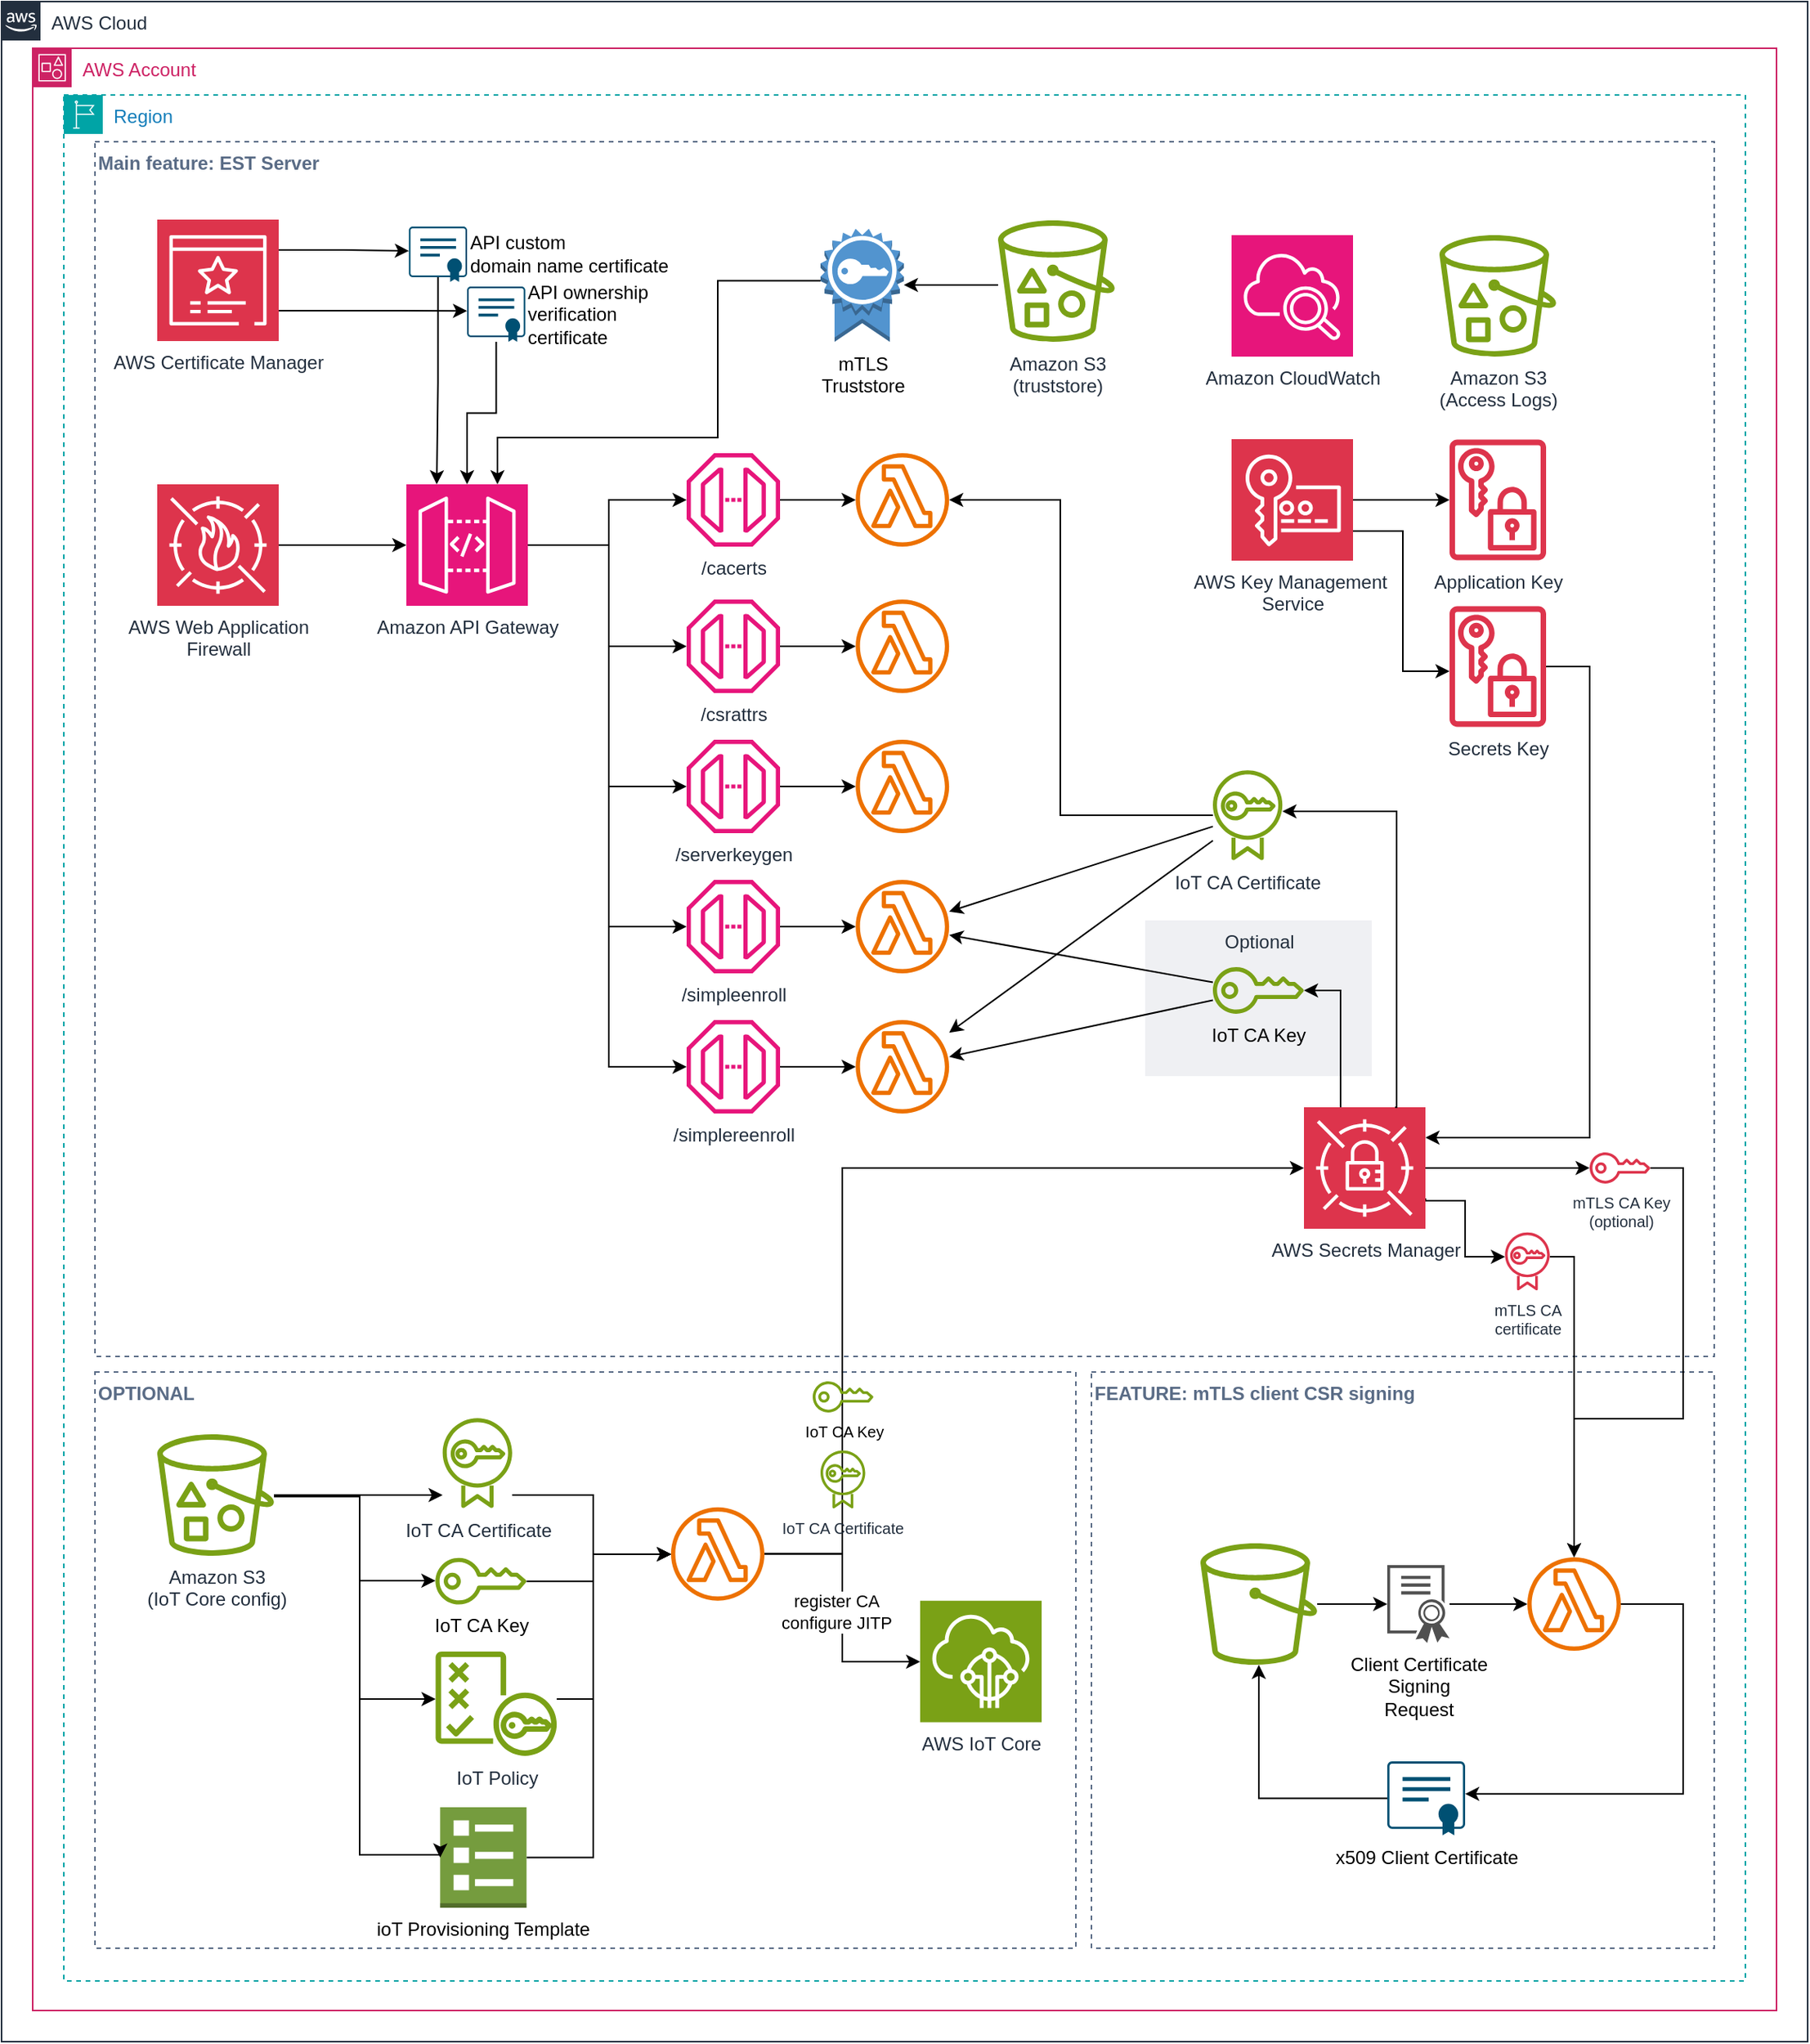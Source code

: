 <mxfile version="24.5.3" type="device">
  <diagram name="Page-1" id="poJ9jvJtMntWAo2v20cT">
    <mxGraphModel dx="1737" dy="2013" grid="1" gridSize="10" guides="1" tooltips="1" connect="1" arrows="1" fold="1" page="1" pageScale="1" pageWidth="1169" pageHeight="827" math="0" shadow="0">
      <root>
        <mxCell id="0" />
        <mxCell id="1" parent="0" />
        <mxCell id="Xj31dbX3Hpz854PDtbry-137" value="AWS Cloud" style="points=[[0,0],[0.25,0],[0.5,0],[0.75,0],[1,0],[1,0.25],[1,0.5],[1,0.75],[1,1],[0.75,1],[0.5,1],[0.25,1],[0,1],[0,0.75],[0,0.5],[0,0.25]];outlineConnect=0;gradientColor=none;html=1;whiteSpace=wrap;fontSize=12;fontStyle=0;container=1;pointerEvents=0;collapsible=0;recursiveResize=0;shape=mxgraph.aws4.group;grIcon=mxgraph.aws4.group_aws_cloud_alt;strokeColor=#232F3E;fillColor=none;verticalAlign=top;align=left;spacingLeft=30;fontColor=#232F3E;dashed=0;" vertex="1" parent="1">
          <mxGeometry x="60" y="-30" width="1160" height="1310" as="geometry" />
        </mxCell>
        <mxCell id="Xj31dbX3Hpz854PDtbry-136" value="AWS Account" style="points=[[0,0],[0.25,0],[0.5,0],[0.75,0],[1,0],[1,0.25],[1,0.5],[1,0.75],[1,1],[0.75,1],[0.5,1],[0.25,1],[0,1],[0,0.75],[0,0.5],[0,0.25]];outlineConnect=0;gradientColor=none;html=1;whiteSpace=wrap;fontSize=12;fontStyle=0;container=1;pointerEvents=0;collapsible=0;recursiveResize=0;shape=mxgraph.aws4.group;grIcon=mxgraph.aws4.group_account;strokeColor=#CD2264;fillColor=none;verticalAlign=top;align=left;spacingLeft=30;fontColor=#CD2264;dashed=0;" vertex="1" parent="1">
          <mxGeometry x="80" width="1120" height="1260" as="geometry" />
        </mxCell>
        <mxCell id="Xj31dbX3Hpz854PDtbry-135" value="Region" style="points=[[0,0],[0.25,0],[0.5,0],[0.75,0],[1,0],[1,0.25],[1,0.5],[1,0.75],[1,1],[0.75,1],[0.5,1],[0.25,1],[0,1],[0,0.75],[0,0.5],[0,0.25]];outlineConnect=0;gradientColor=none;html=1;whiteSpace=wrap;fontSize=12;fontStyle=0;container=1;pointerEvents=0;collapsible=0;recursiveResize=0;shape=mxgraph.aws4.group;grIcon=mxgraph.aws4.group_region;strokeColor=#00A4A6;fillColor=none;verticalAlign=top;align=left;spacingLeft=30;fontColor=#147EBA;dashed=1;" vertex="1" parent="1">
          <mxGeometry x="100" y="30" width="1080" height="1211" as="geometry" />
        </mxCell>
        <mxCell id="Xj31dbX3Hpz854PDtbry-124" value="FEATURE: mTLS client CSR signing" style="fillColor=none;strokeColor=#5A6C86;dashed=1;verticalAlign=top;fontStyle=1;fontColor=#5A6C86;whiteSpace=wrap;html=1;align=left;" vertex="1" parent="1">
          <mxGeometry x="760" y="850" width="400" height="370" as="geometry" />
        </mxCell>
        <mxCell id="Xj31dbX3Hpz854PDtbry-123" value="OPTIONAL" style="fillColor=none;strokeColor=#5A6C86;dashed=1;verticalAlign=top;fontStyle=1;fontColor=#5A6C86;whiteSpace=wrap;html=1;align=left;" vertex="1" parent="1">
          <mxGeometry x="120" y="850" width="630" height="370" as="geometry" />
        </mxCell>
        <mxCell id="Xj31dbX3Hpz854PDtbry-125" value="Main feature: EST Server" style="fillColor=none;strokeColor=#5A6C86;dashed=1;verticalAlign=top;fontStyle=1;fontColor=#5A6C86;whiteSpace=wrap;html=1;align=left;" vertex="1" parent="1">
          <mxGeometry x="120" y="60" width="1040" height="780" as="geometry" />
        </mxCell>
        <mxCell id="Xj31dbX3Hpz854PDtbry-60" style="edgeStyle=orthogonalEdgeStyle;rounded=0;orthogonalLoop=1;jettySize=auto;html=1;" edge="1" parent="1" source="Xj31dbX3Hpz854PDtbry-1" target="Xj31dbX3Hpz854PDtbry-43">
          <mxGeometry relative="1" as="geometry">
            <Array as="points">
              <mxPoint x="450" y="319" />
              <mxPoint x="450" y="290" />
            </Array>
          </mxGeometry>
        </mxCell>
        <mxCell id="Xj31dbX3Hpz854PDtbry-61" style="edgeStyle=orthogonalEdgeStyle;rounded=0;orthogonalLoop=1;jettySize=auto;html=1;" edge="1" parent="1" source="Xj31dbX3Hpz854PDtbry-1" target="Xj31dbX3Hpz854PDtbry-50">
          <mxGeometry relative="1" as="geometry">
            <Array as="points">
              <mxPoint x="450" y="319" />
              <mxPoint x="450" y="384" />
            </Array>
          </mxGeometry>
        </mxCell>
        <mxCell id="Xj31dbX3Hpz854PDtbry-62" style="edgeStyle=orthogonalEdgeStyle;rounded=0;orthogonalLoop=1;jettySize=auto;html=1;" edge="1" parent="1" source="Xj31dbX3Hpz854PDtbry-1" target="Xj31dbX3Hpz854PDtbry-53">
          <mxGeometry relative="1" as="geometry">
            <Array as="points">
              <mxPoint x="450" y="319" />
              <mxPoint x="450" y="474" />
            </Array>
          </mxGeometry>
        </mxCell>
        <mxCell id="Xj31dbX3Hpz854PDtbry-63" style="edgeStyle=orthogonalEdgeStyle;rounded=0;orthogonalLoop=1;jettySize=auto;html=1;" edge="1" parent="1" source="Xj31dbX3Hpz854PDtbry-1" target="Xj31dbX3Hpz854PDtbry-56">
          <mxGeometry relative="1" as="geometry">
            <Array as="points">
              <mxPoint x="450" y="319" />
              <mxPoint x="450" y="564" />
            </Array>
          </mxGeometry>
        </mxCell>
        <mxCell id="Xj31dbX3Hpz854PDtbry-65" style="edgeStyle=orthogonalEdgeStyle;rounded=0;orthogonalLoop=1;jettySize=auto;html=1;" edge="1" parent="1" source="Xj31dbX3Hpz854PDtbry-1" target="Xj31dbX3Hpz854PDtbry-59">
          <mxGeometry relative="1" as="geometry">
            <Array as="points">
              <mxPoint x="450" y="319" />
              <mxPoint x="450" y="654" />
            </Array>
          </mxGeometry>
        </mxCell>
        <mxCell id="Xj31dbX3Hpz854PDtbry-1" value="Amazon API Gateway" style="sketch=0;points=[[0,0,0],[0.25,0,0],[0.5,0,0],[0.75,0,0],[1,0,0],[0,1,0],[0.25,1,0],[0.5,1,0],[0.75,1,0],[1,1,0],[0,0.25,0],[0,0.5,0],[0,0.75,0],[1,0.25,0],[1,0.5,0],[1,0.75,0]];outlineConnect=0;fontColor=#232F3E;fillColor=#E7157B;strokeColor=#ffffff;dashed=0;verticalLabelPosition=bottom;verticalAlign=top;align=center;html=1;fontSize=12;fontStyle=0;aspect=fixed;shape=mxgraph.aws4.resourceIcon;resIcon=mxgraph.aws4.api_gateway;" vertex="1" parent="1">
          <mxGeometry x="320" y="280" width="78" height="78" as="geometry" />
        </mxCell>
        <mxCell id="Xj31dbX3Hpz854PDtbry-2" value="AWS Web Application&lt;br&gt;Firewall" style="sketch=0;points=[[0,0,0],[0.25,0,0],[0.5,0,0],[0.75,0,0],[1,0,0],[0,1,0],[0.25,1,0],[0.5,1,0],[0.75,1,0],[1,1,0],[0,0.25,0],[0,0.5,0],[0,0.75,0],[1,0.25,0],[1,0.5,0],[1,0.75,0]];outlineConnect=0;fontColor=#232F3E;fillColor=#DD344C;strokeColor=#ffffff;dashed=0;verticalLabelPosition=bottom;verticalAlign=top;align=center;html=1;fontSize=12;fontStyle=0;aspect=fixed;shape=mxgraph.aws4.resourceIcon;resIcon=mxgraph.aws4.waf;" vertex="1" parent="1">
          <mxGeometry x="160" y="280" width="78" height="78" as="geometry" />
        </mxCell>
        <mxCell id="Xj31dbX3Hpz854PDtbry-142" style="edgeStyle=orthogonalEdgeStyle;rounded=0;orthogonalLoop=1;jettySize=auto;html=1;" edge="1" parent="1" source="Xj31dbX3Hpz854PDtbry-3" target="Xj31dbX3Hpz854PDtbry-40">
          <mxGeometry relative="1" as="geometry">
            <Array as="points">
              <mxPoint x="680" y="152" />
              <mxPoint x="680" y="152" />
            </Array>
          </mxGeometry>
        </mxCell>
        <mxCell id="Xj31dbX3Hpz854PDtbry-3" value="Amazon S3&lt;br&gt;(truststore)" style="sketch=0;outlineConnect=0;fontColor=#232F3E;gradientColor=none;fillColor=#7AA116;strokeColor=none;dashed=0;verticalLabelPosition=bottom;verticalAlign=top;align=center;html=1;fontSize=12;fontStyle=0;aspect=fixed;pointerEvents=1;shape=mxgraph.aws4.bucket_with_objects;" vertex="1" parent="1">
          <mxGeometry x="700" y="110.5" width="75" height="78" as="geometry" />
        </mxCell>
        <mxCell id="Xj31dbX3Hpz854PDtbry-109" style="edgeStyle=orthogonalEdgeStyle;rounded=0;orthogonalLoop=1;jettySize=auto;html=1;exitX=1;exitY=0.75;exitDx=0;exitDy=0;exitPerimeter=0;" edge="1" parent="1" source="Xj31dbX3Hpz854PDtbry-4" target="Xj31dbX3Hpz854PDtbry-131">
          <mxGeometry relative="1" as="geometry">
            <mxPoint x="1019" y="776" as="targetPoint" />
            <Array as="points">
              <mxPoint x="975" y="740" />
              <mxPoint x="1000" y="740" />
              <mxPoint x="1000" y="776" />
            </Array>
          </mxGeometry>
        </mxCell>
        <mxCell id="Xj31dbX3Hpz854PDtbry-4" value="AWS Secrets Manager" style="sketch=0;points=[[0,0,0],[0.25,0,0],[0.5,0,0],[0.75,0,0],[1,0,0],[0,1,0],[0.25,1,0],[0.5,1,0],[0.75,1,0],[1,1,0],[0,0.25,0],[0,0.5,0],[0,0.75,0],[1,0.25,0],[1,0.5,0],[1,0.75,0]];outlineConnect=0;fontColor=#232F3E;fillColor=#DD344C;strokeColor=#ffffff;dashed=0;verticalLabelPosition=bottom;verticalAlign=top;align=center;html=1;fontSize=12;fontStyle=0;aspect=fixed;shape=mxgraph.aws4.resourceIcon;resIcon=mxgraph.aws4.secrets_manager;" vertex="1" parent="1">
          <mxGeometry x="896.5" y="680" width="78" height="78" as="geometry" />
        </mxCell>
        <mxCell id="Xj31dbX3Hpz854PDtbry-5" value="AWS Certificate Manager" style="sketch=0;points=[[0,0,0],[0.25,0,0],[0.5,0,0],[0.75,0,0],[1,0,0],[0,1,0],[0.25,1,0],[0.5,1,0],[0.75,1,0],[1,1,0],[0,0.25,0],[0,0.5,0],[0,0.75,0],[1,0.25,0],[1,0.5,0],[1,0.75,0]];outlineConnect=0;fontColor=#232F3E;fillColor=#DD344C;strokeColor=#ffffff;dashed=0;verticalLabelPosition=bottom;verticalAlign=top;align=center;html=1;fontSize=12;fontStyle=0;aspect=fixed;shape=mxgraph.aws4.resourceIcon;resIcon=mxgraph.aws4.certificate_manager_3;" vertex="1" parent="1">
          <mxGeometry x="160" y="110" width="78" height="78" as="geometry" />
        </mxCell>
        <mxCell id="Xj31dbX3Hpz854PDtbry-30" style="edgeStyle=orthogonalEdgeStyle;rounded=0;orthogonalLoop=1;jettySize=auto;html=1;" edge="1" parent="1" source="Xj31dbX3Hpz854PDtbry-7" target="Xj31dbX3Hpz854PDtbry-29">
          <mxGeometry relative="1" as="geometry">
            <Array as="points">
              <mxPoint x="960" y="310" />
              <mxPoint x="960" y="400" />
            </Array>
          </mxGeometry>
        </mxCell>
        <mxCell id="Xj31dbX3Hpz854PDtbry-80" style="edgeStyle=none;rounded=0;orthogonalLoop=1;jettySize=auto;html=1;" edge="1" parent="1" source="Xj31dbX3Hpz854PDtbry-7" target="Xj31dbX3Hpz854PDtbry-32">
          <mxGeometry relative="1" as="geometry" />
        </mxCell>
        <mxCell id="Xj31dbX3Hpz854PDtbry-7" value="AWS Key Management&amp;nbsp;&lt;div&gt;Service&lt;/div&gt;" style="sketch=0;points=[[0,0,0],[0.25,0,0],[0.5,0,0],[0.75,0,0],[1,0,0],[0,1,0],[0.25,1,0],[0.5,1,0],[0.75,1,0],[1,1,0],[0,0.25,0],[0,0.5,0],[0,0.75,0],[1,0.25,0],[1,0.5,0],[1,0.75,0]];outlineConnect=0;fontColor=#232F3E;fillColor=#DD344C;strokeColor=#ffffff;dashed=0;verticalLabelPosition=bottom;verticalAlign=top;align=center;html=1;fontSize=12;fontStyle=0;aspect=fixed;shape=mxgraph.aws4.resourceIcon;resIcon=mxgraph.aws4.key_management_service;" vertex="1" parent="1">
          <mxGeometry x="850" y="251" width="78" height="78" as="geometry" />
        </mxCell>
        <mxCell id="Xj31dbX3Hpz854PDtbry-8" value="Amazon CloudWatch" style="sketch=0;points=[[0,0,0],[0.25,0,0],[0.5,0,0],[0.75,0,0],[1,0,0],[0,1,0],[0.25,1,0],[0.5,1,0],[0.75,1,0],[1,1,0],[0,0.25,0],[0,0.5,0],[0,0.75,0],[1,0.25,0],[1,0.5,0],[1,0.75,0]];points=[[0,0,0],[0.25,0,0],[0.5,0,0],[0.75,0,0],[1,0,0],[0,1,0],[0.25,1,0],[0.5,1,0],[0.75,1,0],[1,1,0],[0,0.25,0],[0,0.5,0],[0,0.75,0],[1,0.25,0],[1,0.5,0],[1,0.75,0]];outlineConnect=0;fontColor=#232F3E;fillColor=#E7157B;strokeColor=#ffffff;dashed=0;verticalLabelPosition=bottom;verticalAlign=top;align=center;html=1;fontSize=12;fontStyle=0;aspect=fixed;shape=mxgraph.aws4.resourceIcon;resIcon=mxgraph.aws4.cloudwatch_2;" vertex="1" parent="1">
          <mxGeometry x="850" y="120" width="78" height="78" as="geometry" />
        </mxCell>
        <mxCell id="Xj31dbX3Hpz854PDtbry-12" value="" style="sketch=0;outlineConnect=0;fontColor=#232F3E;gradientColor=none;fillColor=#ED7100;strokeColor=none;dashed=0;verticalLabelPosition=bottom;verticalAlign=top;align=center;html=1;fontSize=12;fontStyle=0;aspect=fixed;pointerEvents=1;shape=mxgraph.aws4.lambda_function;" vertex="1" parent="1">
          <mxGeometry x="608.6" y="260" width="60" height="60" as="geometry" />
        </mxCell>
        <mxCell id="Xj31dbX3Hpz854PDtbry-14" style="edgeStyle=orthogonalEdgeStyle;rounded=0;orthogonalLoop=1;jettySize=auto;html=1;entryX=0;entryY=0.5;entryDx=0;entryDy=0;entryPerimeter=0;" edge="1" parent="1" source="Xj31dbX3Hpz854PDtbry-2" target="Xj31dbX3Hpz854PDtbry-1">
          <mxGeometry relative="1" as="geometry" />
        </mxCell>
        <mxCell id="Xj31dbX3Hpz854PDtbry-17" value="AWS IoT Core" style="sketch=0;points=[[0,0,0],[0.25,0,0],[0.5,0,0],[0.75,0,0],[1,0,0],[0,1,0],[0.25,1,0],[0.5,1,0],[0.75,1,0],[1,1,0],[0,0.25,0],[0,0.5,0],[0,0.75,0],[1,0.25,0],[1,0.5,0],[1,0.75,0]];outlineConnect=0;fontColor=#232F3E;fillColor=#7AA116;strokeColor=#ffffff;dashed=0;verticalLabelPosition=bottom;verticalAlign=top;align=center;html=1;fontSize=12;fontStyle=0;aspect=fixed;shape=mxgraph.aws4.resourceIcon;resIcon=mxgraph.aws4.iot_core;" vertex="1" parent="1">
          <mxGeometry x="650" y="996.84" width="78" height="78" as="geometry" />
        </mxCell>
        <mxCell id="Xj31dbX3Hpz854PDtbry-94" style="edgeStyle=orthogonalEdgeStyle;rounded=0;orthogonalLoop=1;jettySize=auto;html=1;" edge="1" parent="1" source="Xj31dbX3Hpz854PDtbry-18" target="Xj31dbX3Hpz854PDtbry-89">
          <mxGeometry relative="1" as="geometry">
            <Array as="points">
              <mxPoint x="440" y="1060" />
              <mxPoint x="440" y="967" />
            </Array>
          </mxGeometry>
        </mxCell>
        <mxCell id="Xj31dbX3Hpz854PDtbry-18" value="IoT Policy" style="sketch=0;outlineConnect=0;fontColor=#232F3E;gradientColor=none;fillColor=#7AA116;strokeColor=none;dashed=0;verticalLabelPosition=bottom;verticalAlign=top;align=center;html=1;fontSize=12;fontStyle=0;aspect=fixed;pointerEvents=1;shape=mxgraph.aws4.policy;" vertex="1" parent="1">
          <mxGeometry x="338.68" y="1029.5" width="78" height="67" as="geometry" />
        </mxCell>
        <mxCell id="Xj31dbX3Hpz854PDtbry-95" style="edgeStyle=orthogonalEdgeStyle;rounded=0;orthogonalLoop=1;jettySize=auto;html=1;" edge="1" parent="1" source="Xj31dbX3Hpz854PDtbry-20" target="Xj31dbX3Hpz854PDtbry-89">
          <mxGeometry relative="1" as="geometry">
            <Array as="points">
              <mxPoint x="440" y="1162" />
              <mxPoint x="440" y="967" />
            </Array>
          </mxGeometry>
        </mxCell>
        <mxCell id="Xj31dbX3Hpz854PDtbry-20" value="ioT Provisioning Template" style="outlineConnect=0;dashed=0;verticalLabelPosition=bottom;verticalAlign=top;align=center;html=1;shape=mxgraph.aws3.template;fillColor=#759C3E;gradientColor=none;" vertex="1" parent="1">
          <mxGeometry x="341.68" y="1129.5" width="55.5" height="64.5" as="geometry" />
        </mxCell>
        <mxCell id="Xj31dbX3Hpz854PDtbry-22" value="API ownership&lt;br&gt;verification&lt;br&gt;certificate" style="points=[[0.015,0.015,0],[0.25,0,0],[0.5,0,0],[0.75,0,0],[0.985,0.015,0],[1,0.22,0],[1,0.44,0],[1,0.67,0],[0.985,0.89,0],[0,0.22,0],[0,0.44,0],[0,0.67,0],[0.015,0.89,0],[0.25,0.91,0],[0.5,0.91,0],[0.785,0.955,0]];verticalLabelPosition=middle;sketch=0;html=1;verticalAlign=middle;aspect=fixed;align=left;pointerEvents=1;shape=mxgraph.cisco19.x509_certificate;fillColor=#005073;strokeColor=none;labelPosition=right;" vertex="1" parent="1">
          <mxGeometry x="359" y="153" width="37.37" height="35.5" as="geometry" />
        </mxCell>
        <mxCell id="Xj31dbX3Hpz854PDtbry-23" style="edgeStyle=orthogonalEdgeStyle;rounded=0;orthogonalLoop=1;jettySize=auto;html=1;entryX=0.25;entryY=0;entryDx=0;entryDy=0;entryPerimeter=0;exitX=0.5;exitY=0.91;exitDx=0;exitDy=0;exitPerimeter=0;" edge="1" parent="1" source="Xj31dbX3Hpz854PDtbry-27" target="Xj31dbX3Hpz854PDtbry-1">
          <mxGeometry relative="1" as="geometry">
            <mxPoint x="347" y="156.5" as="sourcePoint" />
          </mxGeometry>
        </mxCell>
        <mxCell id="Xj31dbX3Hpz854PDtbry-24" style="edgeStyle=orthogonalEdgeStyle;rounded=0;orthogonalLoop=1;jettySize=auto;html=1;entryX=0;entryY=0.44;entryDx=0;entryDy=0;entryPerimeter=0;exitX=1;exitY=0.25;exitDx=0;exitDy=0;exitPerimeter=0;" edge="1" parent="1" source="Xj31dbX3Hpz854PDtbry-5" target="Xj31dbX3Hpz854PDtbry-27">
          <mxGeometry relative="1" as="geometry">
            <mxPoint x="330" y="138.412" as="targetPoint" />
          </mxGeometry>
        </mxCell>
        <mxCell id="Xj31dbX3Hpz854PDtbry-25" style="edgeStyle=orthogonalEdgeStyle;rounded=0;orthogonalLoop=1;jettySize=auto;html=1;entryX=0;entryY=0.44;entryDx=0;entryDy=0;entryPerimeter=0;exitX=1;exitY=0.75;exitDx=0;exitDy=0;exitPerimeter=0;" edge="1" parent="1" source="Xj31dbX3Hpz854PDtbry-5" target="Xj31dbX3Hpz854PDtbry-22">
          <mxGeometry relative="1" as="geometry" />
        </mxCell>
        <mxCell id="Xj31dbX3Hpz854PDtbry-26" style="edgeStyle=orthogonalEdgeStyle;rounded=0;orthogonalLoop=1;jettySize=auto;html=1;entryX=0.5;entryY=0;entryDx=0;entryDy=0;entryPerimeter=0;" edge="1" parent="1" source="Xj31dbX3Hpz854PDtbry-22" target="Xj31dbX3Hpz854PDtbry-1">
          <mxGeometry relative="1" as="geometry" />
        </mxCell>
        <mxCell id="Xj31dbX3Hpz854PDtbry-27" value="API custom&amp;nbsp;&lt;div&gt;domain name certificate&lt;/div&gt;" style="points=[[0.015,0.015,0],[0.25,0,0],[0.5,0,0],[0.75,0,0],[0.985,0.015,0],[1,0.22,0],[1,0.44,0],[1,0.67,0],[0.985,0.89,0],[0,0.22,0],[0,0.44,0],[0,0.67,0],[0.015,0.89,0],[0.25,0.91,0],[0.5,0.91,0],[0.785,0.955,0]];verticalLabelPosition=middle;sketch=0;html=1;verticalAlign=middle;aspect=fixed;align=left;pointerEvents=1;shape=mxgraph.cisco19.x509_certificate;fillColor=#005073;strokeColor=none;labelPosition=right;" vertex="1" parent="1">
          <mxGeometry x="321.63" y="114.5" width="37.37" height="35.5" as="geometry" />
        </mxCell>
        <mxCell id="Xj31dbX3Hpz854PDtbry-29" value="Secrets Key" style="sketch=0;outlineConnect=0;fontColor=#232F3E;gradientColor=none;fillColor=#DD344C;strokeColor=none;dashed=0;verticalLabelPosition=bottom;verticalAlign=top;align=center;html=1;fontSize=12;fontStyle=0;aspect=fixed;pointerEvents=1;shape=mxgraph.aws4.data_encryption_key;" vertex="1" parent="1">
          <mxGeometry x="990" y="358" width="62" height="78" as="geometry" />
        </mxCell>
        <mxCell id="Xj31dbX3Hpz854PDtbry-32" value="Application Key" style="sketch=0;outlineConnect=0;fontColor=#232F3E;gradientColor=none;fillColor=#DD344C;strokeColor=none;dashed=0;verticalLabelPosition=bottom;verticalAlign=top;align=center;html=1;fontSize=12;fontStyle=0;aspect=fixed;pointerEvents=1;shape=mxgraph.aws4.data_encryption_key;" vertex="1" parent="1">
          <mxGeometry x="990" y="251" width="62" height="78" as="geometry" />
        </mxCell>
        <mxCell id="Xj31dbX3Hpz854PDtbry-36" value="Amazon S3&lt;br&gt;(Access Logs)" style="sketch=0;outlineConnect=0;fontColor=#232F3E;gradientColor=none;fillColor=#7AA116;strokeColor=none;dashed=0;verticalLabelPosition=bottom;verticalAlign=top;align=center;html=1;fontSize=12;fontStyle=0;aspect=fixed;pointerEvents=1;shape=mxgraph.aws4.bucket_with_objects;" vertex="1" parent="1">
          <mxGeometry x="983.5" y="120" width="75" height="78" as="geometry" />
        </mxCell>
        <mxCell id="Xj31dbX3Hpz854PDtbry-83" style="edgeStyle=orthogonalEdgeStyle;rounded=0;orthogonalLoop=1;jettySize=auto;html=1;" edge="1" parent="1" source="Xj31dbX3Hpz854PDtbry-37" target="Xj31dbX3Hpz854PDtbry-82">
          <mxGeometry relative="1" as="geometry">
            <Array as="points">
              <mxPoint x="260" y="929" />
              <mxPoint x="260" y="929" />
            </Array>
          </mxGeometry>
        </mxCell>
        <mxCell id="Xj31dbX3Hpz854PDtbry-85" style="edgeStyle=orthogonalEdgeStyle;rounded=0;orthogonalLoop=1;jettySize=auto;html=1;" edge="1" parent="1" source="Xj31dbX3Hpz854PDtbry-37" target="Xj31dbX3Hpz854PDtbry-18">
          <mxGeometry relative="1" as="geometry">
            <Array as="points">
              <mxPoint x="290" y="929" />
              <mxPoint x="290" y="1060" />
            </Array>
          </mxGeometry>
        </mxCell>
        <mxCell id="Xj31dbX3Hpz854PDtbry-96" style="edgeStyle=orthogonalEdgeStyle;rounded=0;orthogonalLoop=1;jettySize=auto;html=1;" edge="1" parent="1" source="Xj31dbX3Hpz854PDtbry-37" target="Xj31dbX3Hpz854PDtbry-90">
          <mxGeometry relative="1" as="geometry">
            <Array as="points">
              <mxPoint x="290" y="930" />
              <mxPoint x="290" y="984" />
            </Array>
          </mxGeometry>
        </mxCell>
        <mxCell id="Xj31dbX3Hpz854PDtbry-37" value="Amazon S3&lt;br&gt;(IoT Core config)" style="sketch=0;outlineConnect=0;fontColor=#232F3E;gradientColor=none;fillColor=#7AA116;strokeColor=none;dashed=0;verticalLabelPosition=bottom;verticalAlign=top;align=center;html=1;fontSize=12;fontStyle=0;aspect=fixed;pointerEvents=1;shape=mxgraph.aws4.bucket_with_objects;" vertex="1" parent="1">
          <mxGeometry x="160" y="890.0" width="75" height="78" as="geometry" />
        </mxCell>
        <mxCell id="Xj31dbX3Hpz854PDtbry-44" style="edgeStyle=orthogonalEdgeStyle;rounded=0;orthogonalLoop=1;jettySize=auto;html=1;" edge="1" parent="1" source="Xj31dbX3Hpz854PDtbry-43" target="Xj31dbX3Hpz854PDtbry-12">
          <mxGeometry relative="1" as="geometry" />
        </mxCell>
        <mxCell id="Xj31dbX3Hpz854PDtbry-43" value="/cacerts" style="sketch=0;outlineConnect=0;fontColor=#232F3E;gradientColor=none;fillColor=#E7157B;strokeColor=none;dashed=0;verticalLabelPosition=bottom;verticalAlign=top;align=center;html=1;fontSize=12;fontStyle=0;aspect=fixed;pointerEvents=1;shape=mxgraph.aws4.endpoint;" vertex="1" parent="1">
          <mxGeometry x="500" y="260" width="60" height="60" as="geometry" />
        </mxCell>
        <mxCell id="Xj31dbX3Hpz854PDtbry-47" style="edgeStyle=orthogonalEdgeStyle;rounded=0;orthogonalLoop=1;jettySize=auto;html=1;entryX=0.75;entryY=0;entryDx=0;entryDy=0;entryPerimeter=0;exitX=0;exitY=0.46;exitDx=0;exitDy=0;exitPerimeter=0;" edge="1" parent="1" source="Xj31dbX3Hpz854PDtbry-40" target="Xj31dbX3Hpz854PDtbry-1">
          <mxGeometry relative="1" as="geometry">
            <Array as="points">
              <mxPoint x="520" y="149" />
              <mxPoint x="520" y="250" />
              <mxPoint x="379" y="250" />
            </Array>
          </mxGeometry>
        </mxCell>
        <mxCell id="Xj31dbX3Hpz854PDtbry-48" value="" style="sketch=0;outlineConnect=0;fontColor=#232F3E;gradientColor=none;fillColor=#ED7100;strokeColor=none;dashed=0;verticalLabelPosition=bottom;verticalAlign=top;align=center;html=1;fontSize=12;fontStyle=0;aspect=fixed;pointerEvents=1;shape=mxgraph.aws4.lambda_function;" vertex="1" parent="1">
          <mxGeometry x="608.6" y="354" width="60" height="60" as="geometry" />
        </mxCell>
        <mxCell id="Xj31dbX3Hpz854PDtbry-49" style="edgeStyle=orthogonalEdgeStyle;rounded=0;orthogonalLoop=1;jettySize=auto;html=1;" edge="1" source="Xj31dbX3Hpz854PDtbry-50" target="Xj31dbX3Hpz854PDtbry-48" parent="1">
          <mxGeometry relative="1" as="geometry" />
        </mxCell>
        <mxCell id="Xj31dbX3Hpz854PDtbry-50" value="/csrattrs" style="sketch=0;outlineConnect=0;fontColor=#232F3E;gradientColor=none;fillColor=#E7157B;strokeColor=none;dashed=0;verticalLabelPosition=bottom;verticalAlign=top;align=center;html=1;fontSize=12;fontStyle=0;aspect=fixed;pointerEvents=1;shape=mxgraph.aws4.endpoint;" vertex="1" parent="1">
          <mxGeometry x="500" y="354" width="60" height="60" as="geometry" />
        </mxCell>
        <mxCell id="Xj31dbX3Hpz854PDtbry-51" value="" style="sketch=0;outlineConnect=0;fontColor=#232F3E;gradientColor=none;fillColor=#ED7100;strokeColor=none;dashed=0;verticalLabelPosition=bottom;verticalAlign=top;align=center;html=1;fontSize=12;fontStyle=0;aspect=fixed;pointerEvents=1;shape=mxgraph.aws4.lambda_function;" vertex="1" parent="1">
          <mxGeometry x="608.6" y="444" width="60" height="60" as="geometry" />
        </mxCell>
        <mxCell id="Xj31dbX3Hpz854PDtbry-52" style="edgeStyle=orthogonalEdgeStyle;rounded=0;orthogonalLoop=1;jettySize=auto;html=1;" edge="1" source="Xj31dbX3Hpz854PDtbry-53" target="Xj31dbX3Hpz854PDtbry-51" parent="1">
          <mxGeometry relative="1" as="geometry" />
        </mxCell>
        <mxCell id="Xj31dbX3Hpz854PDtbry-53" value="/serverkeygen" style="sketch=0;outlineConnect=0;fontColor=#232F3E;gradientColor=none;fillColor=#E7157B;strokeColor=none;dashed=0;verticalLabelPosition=bottom;verticalAlign=top;align=center;html=1;fontSize=12;fontStyle=0;aspect=fixed;pointerEvents=1;shape=mxgraph.aws4.endpoint;" vertex="1" parent="1">
          <mxGeometry x="500" y="444" width="60" height="60" as="geometry" />
        </mxCell>
        <mxCell id="Xj31dbX3Hpz854PDtbry-54" value="" style="sketch=0;outlineConnect=0;fontColor=#232F3E;gradientColor=none;fillColor=#ED7100;strokeColor=none;dashed=0;verticalLabelPosition=bottom;verticalAlign=top;align=center;html=1;fontSize=12;fontStyle=0;aspect=fixed;pointerEvents=1;shape=mxgraph.aws4.lambda_function;" vertex="1" parent="1">
          <mxGeometry x="608.6" y="534" width="60" height="60" as="geometry" />
        </mxCell>
        <mxCell id="Xj31dbX3Hpz854PDtbry-55" style="edgeStyle=orthogonalEdgeStyle;rounded=0;orthogonalLoop=1;jettySize=auto;html=1;" edge="1" source="Xj31dbX3Hpz854PDtbry-56" target="Xj31dbX3Hpz854PDtbry-54" parent="1">
          <mxGeometry relative="1" as="geometry" />
        </mxCell>
        <mxCell id="Xj31dbX3Hpz854PDtbry-56" value="/simpleenroll" style="sketch=0;outlineConnect=0;fontColor=#232F3E;gradientColor=none;fillColor=#E7157B;strokeColor=none;dashed=0;verticalLabelPosition=bottom;verticalAlign=top;align=center;html=1;fontSize=12;fontStyle=0;aspect=fixed;pointerEvents=1;shape=mxgraph.aws4.endpoint;" vertex="1" parent="1">
          <mxGeometry x="500" y="534" width="60" height="60" as="geometry" />
        </mxCell>
        <mxCell id="Xj31dbX3Hpz854PDtbry-57" value="" style="sketch=0;outlineConnect=0;fontColor=#232F3E;gradientColor=none;fillColor=#ED7100;strokeColor=none;dashed=0;verticalLabelPosition=bottom;verticalAlign=top;align=center;html=1;fontSize=12;fontStyle=0;aspect=fixed;pointerEvents=1;shape=mxgraph.aws4.lambda_function;" vertex="1" parent="1">
          <mxGeometry x="608.6" y="624" width="60" height="60" as="geometry" />
        </mxCell>
        <mxCell id="Xj31dbX3Hpz854PDtbry-58" style="edgeStyle=orthogonalEdgeStyle;rounded=0;orthogonalLoop=1;jettySize=auto;html=1;" edge="1" source="Xj31dbX3Hpz854PDtbry-59" target="Xj31dbX3Hpz854PDtbry-57" parent="1">
          <mxGeometry relative="1" as="geometry" />
        </mxCell>
        <mxCell id="Xj31dbX3Hpz854PDtbry-59" value="/simplereenroll" style="sketch=0;outlineConnect=0;fontColor=#232F3E;gradientColor=none;fillColor=#E7157B;strokeColor=none;dashed=0;verticalLabelPosition=bottom;verticalAlign=top;align=center;html=1;fontSize=12;fontStyle=0;aspect=fixed;pointerEvents=1;shape=mxgraph.aws4.endpoint;" vertex="1" parent="1">
          <mxGeometry x="500" y="624" width="60" height="60" as="geometry" />
        </mxCell>
        <mxCell id="Xj31dbX3Hpz854PDtbry-112" style="edgeStyle=orthogonalEdgeStyle;rounded=0;orthogonalLoop=1;jettySize=auto;html=1;" edge="1" parent="1" source="Xj31dbX3Hpz854PDtbry-131" target="Xj31dbX3Hpz854PDtbry-88">
          <mxGeometry relative="1" as="geometry">
            <mxPoint x="1061" y="776.4" as="sourcePoint" />
            <Array as="points">
              <mxPoint x="1070" y="776" />
            </Array>
          </mxGeometry>
        </mxCell>
        <mxCell id="Xj31dbX3Hpz854PDtbry-92" style="edgeStyle=orthogonalEdgeStyle;rounded=0;orthogonalLoop=1;jettySize=auto;html=1;" edge="1" parent="1" source="Xj31dbX3Hpz854PDtbry-82" target="Xj31dbX3Hpz854PDtbry-89">
          <mxGeometry relative="1" as="geometry">
            <Array as="points">
              <mxPoint x="440" y="929" />
              <mxPoint x="440" y="967" />
            </Array>
          </mxGeometry>
        </mxCell>
        <mxCell id="Xj31dbX3Hpz854PDtbry-82" value="IoT CA Certificate" style="sketch=0;outlineConnect=0;fontColor=#232F3E;gradientColor=none;fillColor=#7AA116;strokeColor=none;dashed=0;verticalLabelPosition=bottom;verticalAlign=top;align=center;html=1;fontSize=12;fontStyle=0;aspect=fixed;pointerEvents=1;shape=mxgraph.aws4.certificate_manager;" vertex="1" parent="1">
          <mxGeometry x="343.31" y="879" width="44.63" height="59" as="geometry" />
        </mxCell>
        <mxCell id="Xj31dbX3Hpz854PDtbry-87" style="edgeStyle=orthogonalEdgeStyle;rounded=0;orthogonalLoop=1;jettySize=auto;html=1;entryX=0;entryY=0.5;entryDx=0;entryDy=0;entryPerimeter=0;" edge="1" parent="1" source="Xj31dbX3Hpz854PDtbry-37" target="Xj31dbX3Hpz854PDtbry-20">
          <mxGeometry relative="1" as="geometry">
            <Array as="points">
              <mxPoint x="290" y="929" />
              <mxPoint x="290" y="1160" />
              <mxPoint x="342" y="1160" />
            </Array>
          </mxGeometry>
        </mxCell>
        <mxCell id="Xj31dbX3Hpz854PDtbry-114" style="edgeStyle=orthogonalEdgeStyle;rounded=0;orthogonalLoop=1;jettySize=auto;html=1;" edge="1" parent="1" source="Xj31dbX3Hpz854PDtbry-116" target="Xj31dbX3Hpz854PDtbry-102">
          <mxGeometry relative="1" as="geometry">
            <Array as="points" />
          </mxGeometry>
        </mxCell>
        <mxCell id="Xj31dbX3Hpz854PDtbry-88" value="" style="sketch=0;outlineConnect=0;fontColor=#232F3E;gradientColor=none;fillColor=#ED7100;strokeColor=none;dashed=0;verticalLabelPosition=bottom;verticalAlign=top;align=center;html=1;fontSize=12;fontStyle=0;aspect=fixed;pointerEvents=1;shape=mxgraph.aws4.lambda_function;" vertex="1" parent="1">
          <mxGeometry x="1040" y="969.0" width="60" height="60" as="geometry" />
        </mxCell>
        <mxCell id="Xj31dbX3Hpz854PDtbry-97" style="edgeStyle=orthogonalEdgeStyle;rounded=0;orthogonalLoop=1;jettySize=auto;html=1;" edge="1" parent="1" source="Xj31dbX3Hpz854PDtbry-89" target="Xj31dbX3Hpz854PDtbry-17">
          <mxGeometry relative="1" as="geometry">
            <Array as="points">
              <mxPoint x="600" y="967" />
              <mxPoint x="600" y="1036" />
            </Array>
          </mxGeometry>
        </mxCell>
        <mxCell id="Xj31dbX3Hpz854PDtbry-101" value="register CA&lt;br&gt;configure JITP" style="edgeLabel;html=1;align=center;verticalAlign=middle;resizable=0;points=[];" vertex="1" connectable="0" parent="Xj31dbX3Hpz854PDtbry-97">
          <mxGeometry x="0.036" y="-1" relative="1" as="geometry">
            <mxPoint x="-3" y="-1" as="offset" />
          </mxGeometry>
        </mxCell>
        <mxCell id="Xj31dbX3Hpz854PDtbry-89" value="" style="sketch=0;outlineConnect=0;fontColor=#232F3E;gradientColor=none;fillColor=#ED7100;strokeColor=none;dashed=0;verticalLabelPosition=bottom;verticalAlign=top;align=center;html=1;fontSize=12;fontStyle=0;aspect=fixed;pointerEvents=1;shape=mxgraph.aws4.lambda_function;" vertex="1" parent="1">
          <mxGeometry x="490" y="936.84" width="60" height="60" as="geometry" />
        </mxCell>
        <mxCell id="Xj31dbX3Hpz854PDtbry-93" style="edgeStyle=orthogonalEdgeStyle;rounded=0;orthogonalLoop=1;jettySize=auto;html=1;" edge="1" parent="1" source="Xj31dbX3Hpz854PDtbry-90" target="Xj31dbX3Hpz854PDtbry-89">
          <mxGeometry relative="1" as="geometry">
            <Array as="points">
              <mxPoint x="440" y="984" />
              <mxPoint x="440" y="967" />
            </Array>
          </mxGeometry>
        </mxCell>
        <mxCell id="Xj31dbX3Hpz854PDtbry-90" value="IoT CA Key" style="sketch=0;outlineConnect=0;fillColor=#7AA116;strokeColor=#7AA116;dashed=0;verticalLabelPosition=bottom;verticalAlign=top;align=center;html=1;fontSize=12;fontStyle=0;aspect=fixed;pointerEvents=1;shape=mxgraph.aws4.addon;gradientColor=none;" vertex="1" parent="1">
          <mxGeometry x="338.68" y="969.34" width="58.5" height="30" as="geometry" />
        </mxCell>
        <mxCell id="Xj31dbX3Hpz854PDtbry-98" style="edgeStyle=orthogonalEdgeStyle;rounded=0;orthogonalLoop=1;jettySize=auto;html=1;entryX=0;entryY=0.5;entryDx=0;entryDy=0;entryPerimeter=0;" edge="1" parent="1" source="Xj31dbX3Hpz854PDtbry-89" target="Xj31dbX3Hpz854PDtbry-4">
          <mxGeometry relative="1" as="geometry">
            <Array as="points">
              <mxPoint x="600" y="967" />
              <mxPoint x="600" y="719" />
            </Array>
          </mxGeometry>
        </mxCell>
        <mxCell id="Xj31dbX3Hpz854PDtbry-111" style="edgeStyle=orthogonalEdgeStyle;rounded=0;orthogonalLoop=1;jettySize=auto;html=1;" edge="1" parent="1" source="Xj31dbX3Hpz854PDtbry-117" target="Xj31dbX3Hpz854PDtbry-88">
          <mxGeometry relative="1" as="geometry" />
        </mxCell>
        <mxCell id="Xj31dbX3Hpz854PDtbry-102" value="" style="sketch=0;outlineConnect=0;fontColor=#232F3E;gradientColor=none;fillColor=#7AA116;strokeColor=none;dashed=0;verticalLabelPosition=bottom;verticalAlign=top;align=center;html=1;fontSize=12;fontStyle=0;aspect=fixed;pointerEvents=1;shape=mxgraph.aws4.bucket;" vertex="1" parent="1">
          <mxGeometry x="830" y="960.0" width="75" height="78" as="geometry" />
        </mxCell>
        <mxCell id="Xj31dbX3Hpz854PDtbry-113" style="edgeStyle=orthogonalEdgeStyle;rounded=0;orthogonalLoop=1;jettySize=auto;html=1;" edge="1" parent="1" source="Xj31dbX3Hpz854PDtbry-130" target="Xj31dbX3Hpz854PDtbry-88">
          <mxGeometry relative="1" as="geometry">
            <mxPoint x="1150.4" y="719" as="sourcePoint" />
            <Array as="points">
              <mxPoint x="1140" y="719" />
              <mxPoint x="1140" y="880" />
              <mxPoint x="1070" y="880" />
            </Array>
          </mxGeometry>
        </mxCell>
        <mxCell id="Xj31dbX3Hpz854PDtbry-118" value="" style="edgeStyle=orthogonalEdgeStyle;rounded=0;orthogonalLoop=1;jettySize=auto;html=1;" edge="1" parent="1" source="Xj31dbX3Hpz854PDtbry-102" target="Xj31dbX3Hpz854PDtbry-117">
          <mxGeometry relative="1" as="geometry">
            <mxPoint x="905" y="999.0" as="sourcePoint" />
            <mxPoint x="1040" y="999.0" as="targetPoint" />
          </mxGeometry>
        </mxCell>
        <mxCell id="Xj31dbX3Hpz854PDtbry-117" value="Client Certificate&lt;br&gt;Signing&lt;div&gt;Request&lt;/div&gt;" style="sketch=0;pointerEvents=1;shadow=0;dashed=0;html=1;strokeColor=none;labelPosition=center;verticalLabelPosition=bottom;verticalAlign=top;align=center;fillColor=#505050;shape=mxgraph.mscae.intune.intune_certificate_profiles" vertex="1" parent="1">
          <mxGeometry x="950" y="974.0" width="40" height="50" as="geometry" />
        </mxCell>
        <mxCell id="Xj31dbX3Hpz854PDtbry-138" value="Optional" style="fillColor=#EFF0F3;strokeColor=none;dashed=0;verticalAlign=top;fontStyle=0;fontColor=#232F3D;whiteSpace=wrap;html=1;" vertex="1" parent="1">
          <mxGeometry x="794.5" y="560" width="145.5" height="100" as="geometry" />
        </mxCell>
        <mxCell id="Xj31dbX3Hpz854PDtbry-116" value="x509 Client Certificate" style="points=[[0.015,0.015,0],[0.25,0,0],[0.5,0,0],[0.75,0,0],[0.985,0.015,0],[1,0.22,0],[1,0.44,0],[1,0.67,0],[0.985,0.89,0],[0,0.22,0],[0,0.44,0],[0,0.67,0],[0.015,0.89,0],[0.25,0.91,0],[0.5,0.91,0],[0.785,0.955,0]];verticalLabelPosition=bottom;sketch=0;html=1;verticalAlign=top;aspect=fixed;align=center;pointerEvents=1;shape=mxgraph.cisco19.x509_certificate;fillColor=#005073;strokeColor=none;" vertex="1" parent="1">
          <mxGeometry x="950" y="1100" width="50" height="47.5" as="geometry" />
        </mxCell>
        <mxCell id="Xj31dbX3Hpz854PDtbry-120" style="edgeStyle=orthogonalEdgeStyle;rounded=0;orthogonalLoop=1;jettySize=auto;html=1;entryX=1;entryY=0.44;entryDx=0;entryDy=0;entryPerimeter=0;" edge="1" parent="1" source="Xj31dbX3Hpz854PDtbry-88" target="Xj31dbX3Hpz854PDtbry-116">
          <mxGeometry relative="1" as="geometry">
            <Array as="points">
              <mxPoint x="1140" y="999" />
              <mxPoint x="1140" y="1121" />
            </Array>
          </mxGeometry>
        </mxCell>
        <mxCell id="Xj31dbX3Hpz854PDtbry-121" style="edgeStyle=orthogonalEdgeStyle;rounded=0;orthogonalLoop=1;jettySize=auto;html=1;entryX=1;entryY=0.25;entryDx=0;entryDy=0;entryPerimeter=0;" edge="1" parent="1" source="Xj31dbX3Hpz854PDtbry-29" target="Xj31dbX3Hpz854PDtbry-4">
          <mxGeometry relative="1" as="geometry">
            <Array as="points">
              <mxPoint x="1080" y="397" />
              <mxPoint x="1080" y="700" />
            </Array>
          </mxGeometry>
        </mxCell>
        <mxCell id="Xj31dbX3Hpz854PDtbry-131" value="&lt;span style=&quot;font-size: 10px;&quot;&gt;mTLS CA&lt;br&gt;&lt;/span&gt;certificate" style="sketch=0;outlineConnect=0;fontColor=#232F3E;gradientColor=none;fillColor=#DD344C;strokeColor=none;dashed=0;verticalLabelPosition=bottom;verticalAlign=top;align=center;html=1;fontSize=10;fontStyle=0;aspect=fixed;pointerEvents=1;shape=mxgraph.aws4.certificate_manager;" vertex="1" parent="1">
          <mxGeometry x="1025.63" y="760" width="28.74" height="38" as="geometry" />
        </mxCell>
        <mxCell id="Xj31dbX3Hpz854PDtbry-99" value="IoT CA Certificate" style="sketch=0;outlineConnect=0;fontColor=#232F3E;gradientColor=none;fillColor=#7AA116;strokeColor=none;dashed=0;verticalLabelPosition=bottom;verticalAlign=top;align=center;html=1;fontSize=10;fontStyle=0;aspect=fixed;pointerEvents=1;shape=mxgraph.aws4.certificate_manager;" vertex="1" parent="1">
          <mxGeometry x="586" y="900" width="28.74" height="38" as="geometry" />
        </mxCell>
        <mxCell id="Xj31dbX3Hpz854PDtbry-100" value="IoT CA Key" style="sketch=0;outlineConnect=0;fillColor=#7AA116;strokeColor=#7AA116;dashed=0;verticalLabelPosition=bottom;verticalAlign=top;align=center;html=1;fontSize=10;fontStyle=0;aspect=fixed;pointerEvents=1;shape=mxgraph.aws4.addon;gradientColor=none;" vertex="1" parent="1">
          <mxGeometry x="581" y="856" width="39" height="20" as="geometry" />
        </mxCell>
        <mxCell id="Xj31dbX3Hpz854PDtbry-69" style="edgeStyle=orthogonalEdgeStyle;rounded=0;orthogonalLoop=1;jettySize=auto;html=1;exitX=0.75;exitY=0;exitDx=0;exitDy=0;exitPerimeter=0;" edge="1" parent="1" source="Xj31dbX3Hpz854PDtbry-4" target="Xj31dbX3Hpz854PDtbry-67">
          <mxGeometry relative="1" as="geometry">
            <Array as="points">
              <mxPoint x="956" y="490" />
            </Array>
          </mxGeometry>
        </mxCell>
        <mxCell id="Xj31dbX3Hpz854PDtbry-72" style="edgeStyle=orthogonalEdgeStyle;rounded=0;orthogonalLoop=1;jettySize=auto;html=1;" edge="1" parent="1" source="Xj31dbX3Hpz854PDtbry-4" target="Xj31dbX3Hpz854PDtbry-70">
          <mxGeometry relative="1" as="geometry">
            <Array as="points">
              <mxPoint x="920" y="605" />
            </Array>
          </mxGeometry>
        </mxCell>
        <mxCell id="Xj31dbX3Hpz854PDtbry-75" style="edgeStyle=orthogonalEdgeStyle;rounded=0;orthogonalLoop=1;jettySize=auto;html=1;" edge="1" parent="1" source="Xj31dbX3Hpz854PDtbry-67" target="Xj31dbX3Hpz854PDtbry-12">
          <mxGeometry relative="1" as="geometry">
            <Array as="points">
              <mxPoint x="740" y="493" />
              <mxPoint x="740" y="290" />
            </Array>
          </mxGeometry>
        </mxCell>
        <mxCell id="Xj31dbX3Hpz854PDtbry-76" style="edgeStyle=none;rounded=0;orthogonalLoop=1;jettySize=auto;html=1;" edge="1" parent="1" source="Xj31dbX3Hpz854PDtbry-67" target="Xj31dbX3Hpz854PDtbry-54">
          <mxGeometry relative="1" as="geometry" />
        </mxCell>
        <mxCell id="Xj31dbX3Hpz854PDtbry-78" style="edgeStyle=none;rounded=0;orthogonalLoop=1;jettySize=auto;html=1;" edge="1" parent="1" source="Xj31dbX3Hpz854PDtbry-67" target="Xj31dbX3Hpz854PDtbry-57">
          <mxGeometry relative="1" as="geometry" />
        </mxCell>
        <mxCell id="Xj31dbX3Hpz854PDtbry-67" value="IoT CA Certificate" style="sketch=0;outlineConnect=0;fontColor=#232F3E;gradientColor=none;fillColor=#7AA116;strokeColor=none;dashed=0;verticalLabelPosition=bottom;verticalAlign=top;align=center;html=1;fontSize=12;fontStyle=0;aspect=fixed;pointerEvents=1;shape=mxgraph.aws4.certificate_manager;" vertex="1" parent="1">
          <mxGeometry x="838" y="463" width="44.63" height="59" as="geometry" />
        </mxCell>
        <mxCell id="Xj31dbX3Hpz854PDtbry-77" style="edgeStyle=none;rounded=0;orthogonalLoop=1;jettySize=auto;html=1;" edge="1" parent="1" source="Xj31dbX3Hpz854PDtbry-70" target="Xj31dbX3Hpz854PDtbry-54">
          <mxGeometry relative="1" as="geometry" />
        </mxCell>
        <mxCell id="Xj31dbX3Hpz854PDtbry-79" style="edgeStyle=none;rounded=0;orthogonalLoop=1;jettySize=auto;html=1;" edge="1" parent="1" source="Xj31dbX3Hpz854PDtbry-70" target="Xj31dbX3Hpz854PDtbry-57">
          <mxGeometry relative="1" as="geometry" />
        </mxCell>
        <mxCell id="Xj31dbX3Hpz854PDtbry-70" value="IoT CA Key" style="sketch=0;outlineConnect=0;fillColor=#7AA116;strokeColor=#7AA116;dashed=0;verticalLabelPosition=bottom;verticalAlign=top;align=center;html=1;fontSize=12;fontStyle=0;aspect=fixed;pointerEvents=1;shape=mxgraph.aws4.addon;gradientColor=none;" vertex="1" parent="1">
          <mxGeometry x="838" y="590" width="58.5" height="30" as="geometry" />
        </mxCell>
        <mxCell id="Xj31dbX3Hpz854PDtbry-139" value="" style="edgeStyle=orthogonalEdgeStyle;rounded=0;orthogonalLoop=1;jettySize=auto;html=1;" edge="1" parent="1" source="Xj31dbX3Hpz854PDtbry-4" target="Xj31dbX3Hpz854PDtbry-130">
          <mxGeometry relative="1" as="geometry">
            <mxPoint x="975" y="719" as="sourcePoint" />
            <mxPoint x="1110" y="719" as="targetPoint" />
          </mxGeometry>
        </mxCell>
        <mxCell id="Xj31dbX3Hpz854PDtbry-130" value="&lt;span style=&quot;color: rgb(35, 47, 62);&quot;&gt;mTLS CA Key&lt;/span&gt;&lt;br style=&quot;color: rgb(35, 47, 62);&quot;&gt;&lt;span style=&quot;color: rgb(35, 47, 62);&quot;&gt;(optional)&lt;/span&gt;" style="sketch=0;outlineConnect=0;fillColor=#DD344C;strokeColor=none;dashed=0;verticalLabelPosition=bottom;verticalAlign=top;align=center;html=1;fontSize=10;fontStyle=0;aspect=fixed;pointerEvents=1;shape=mxgraph.aws4.addon;gradientColor=none;" vertex="1" parent="1">
          <mxGeometry x="1080" y="709" width="39" height="20" as="geometry" />
        </mxCell>
        <mxCell id="Xj31dbX3Hpz854PDtbry-40" value="mTLS&lt;br&gt;Truststore" style="outlineConnect=0;dashed=0;verticalLabelPosition=bottom;verticalAlign=top;align=center;html=1;shape=mxgraph.aws3.certificate;fillColor=#5294CF;gradientColor=none;labelPosition=center;" vertex="1" parent="1">
          <mxGeometry x="586" y="115.86" width="53.53" height="72.64" as="geometry" />
        </mxCell>
      </root>
    </mxGraphModel>
  </diagram>
</mxfile>
